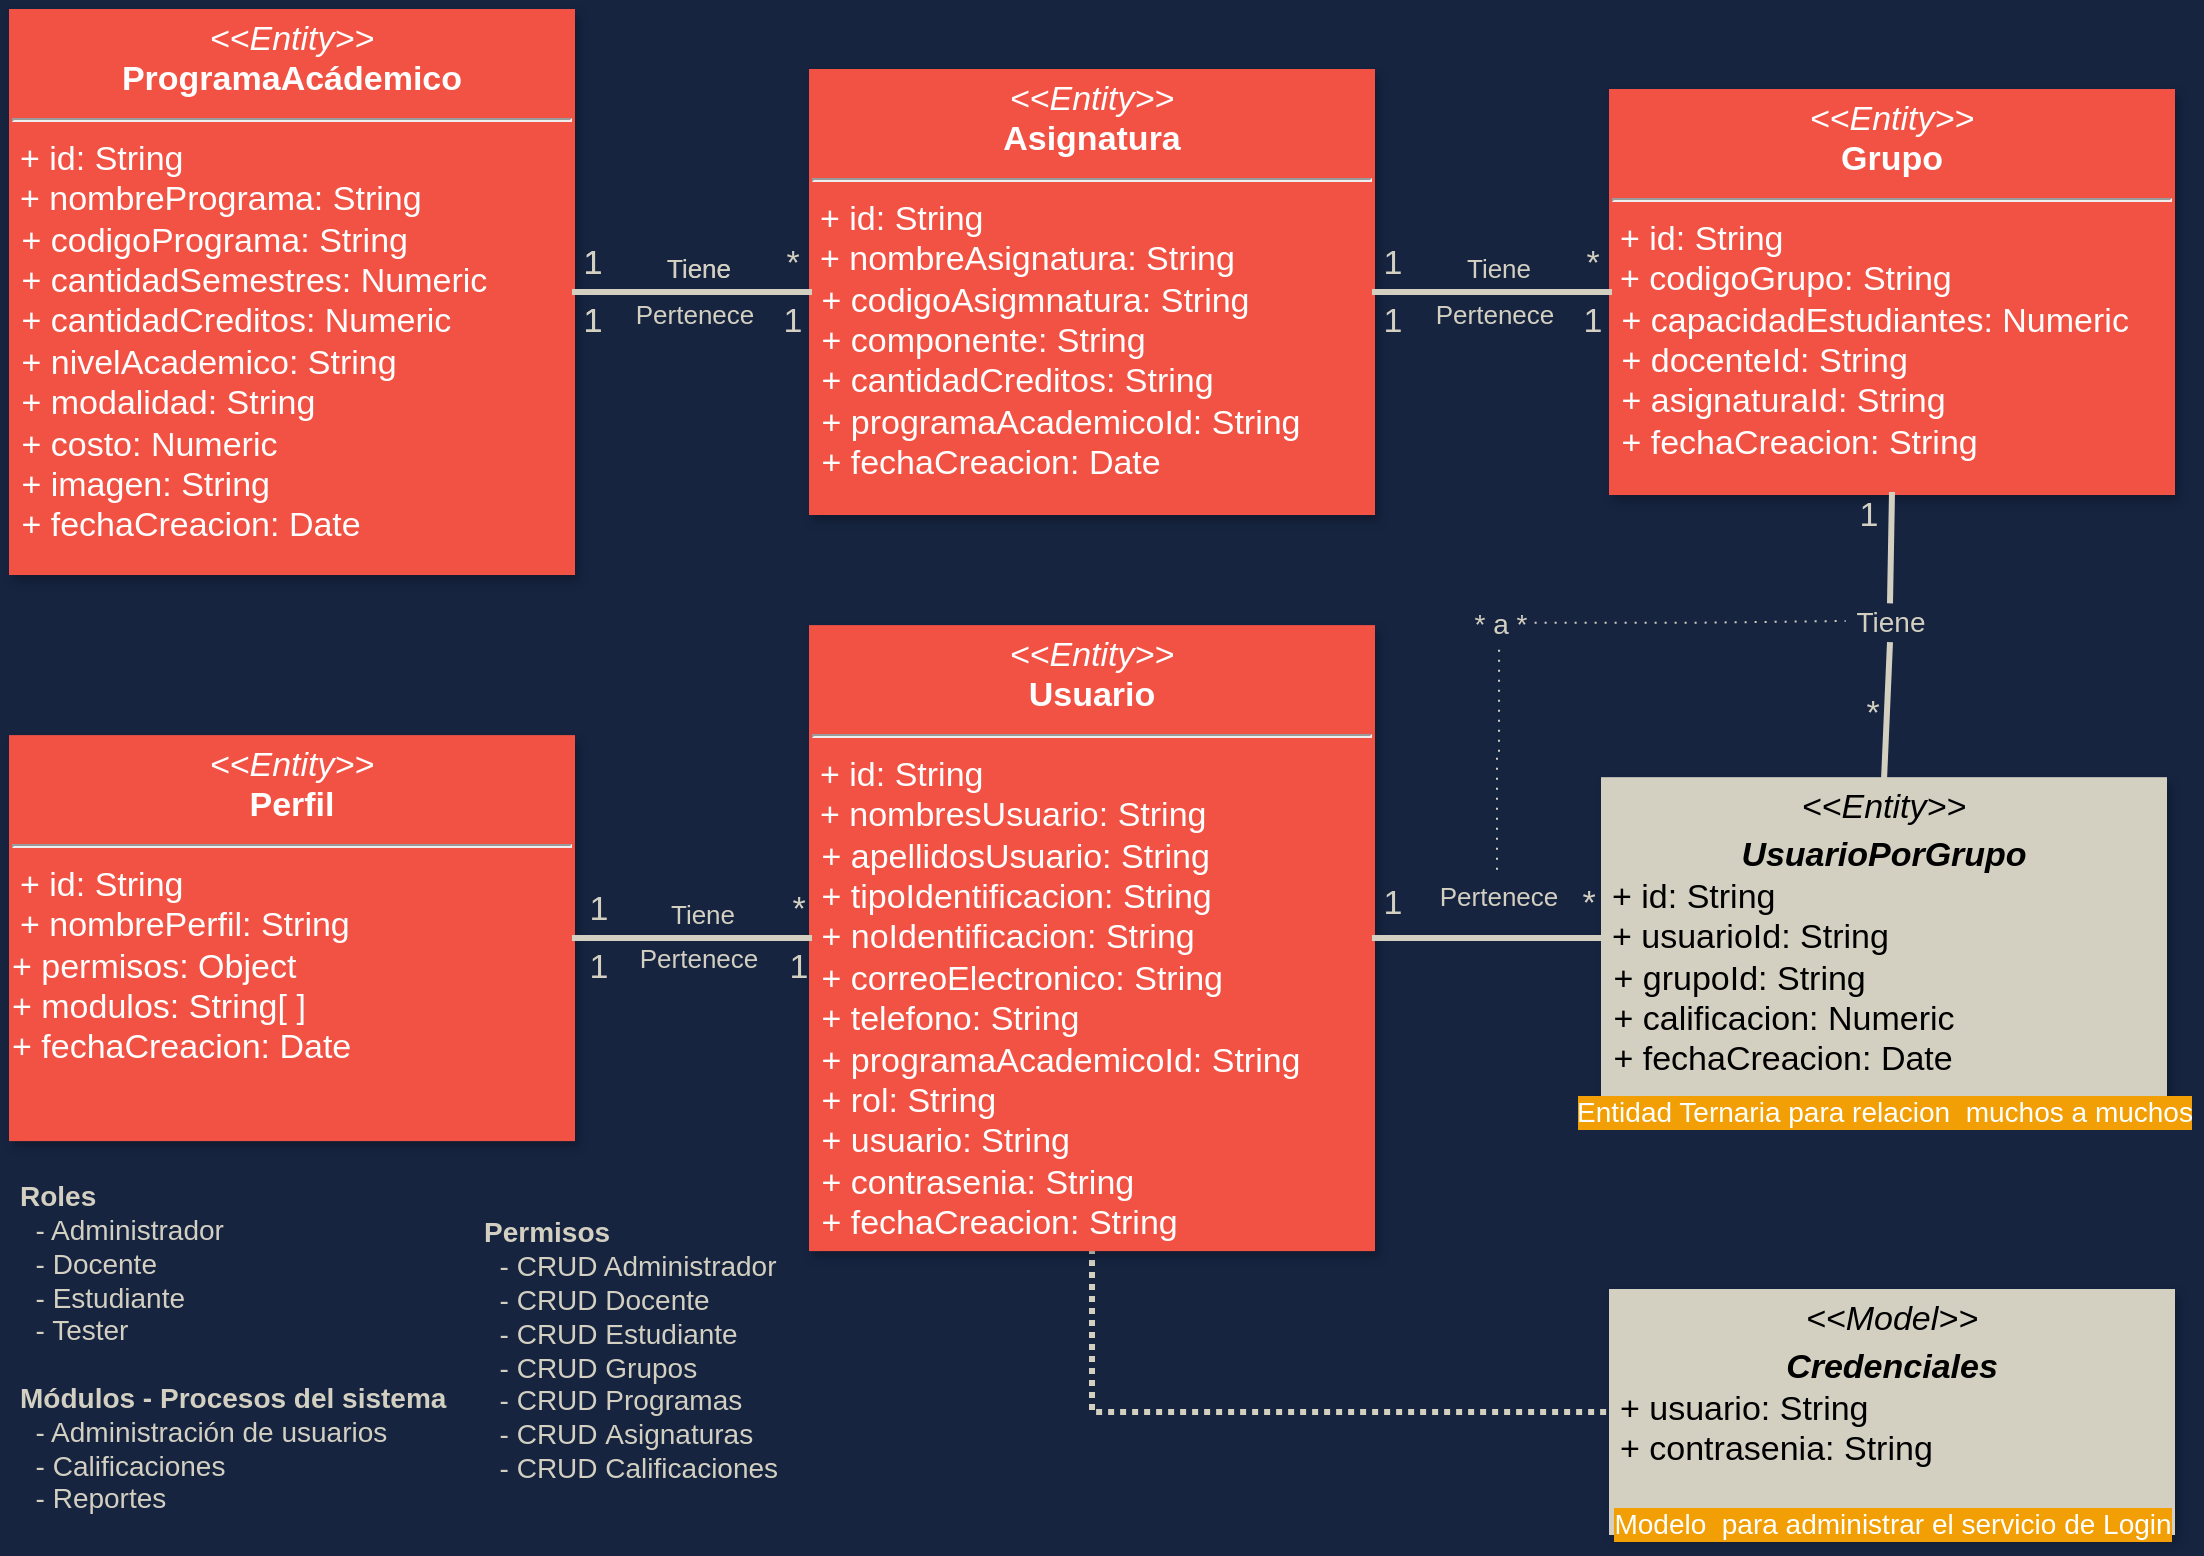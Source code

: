 <mxfile version="15.8.6" type="github">
  <diagram id="GOA32CpJG-VMEXDbsP_f" name="Entidades/Modelos">
    <mxGraphModel dx="1597" dy="894" grid="0" gridSize="10" guides="1" tooltips="1" connect="1" arrows="1" fold="1" page="1" pageScale="1" pageWidth="1169" pageHeight="827" background="#162440" math="0" shadow="0">
      <root>
        <mxCell id="0Efx1VS7O6IMrDYuMPd7-0" />
        <mxCell id="0Efx1VS7O6IMrDYuMPd7-1" parent="0Efx1VS7O6IMrDYuMPd7-0" />
        <mxCell id="lID_Iccxd9kgUI00nuMl-0" value="&lt;p style=&quot;margin: 4px 0px 0px; text-align: center; font-size: 17px;&quot;&gt;&lt;i style=&quot;font-size: 17px;&quot;&gt;&amp;lt;&amp;lt;Entity&amp;gt;&amp;gt;&lt;/i&gt;&lt;br style=&quot;font-size: 17px;&quot;&gt;&lt;b style=&quot;font-size: 17px;&quot;&gt;ProgramaAcádemico&lt;/b&gt;&lt;/p&gt;&lt;hr style=&quot;font-size: 17px;&quot;&gt;&lt;p style=&quot;margin: 0px 0px 0px 4px; font-size: 17px;&quot;&gt;&lt;span style=&quot;text-align: center; font-size: 17px;&quot;&gt;+ id: String&lt;/span&gt;&lt;/p&gt;&lt;p style=&quot;margin: 0px 0px 0px 4px; font-size: 17px;&quot;&gt;+ nombrePrograma: String&lt;/p&gt;&lt;p style=&quot;margin: 0px 0px 0px 4px; font-size: 17px;&quot;&gt;&lt;/p&gt;&lt;div style=&quot;text-align: left; font-size: 17px;&quot;&gt;&amp;nbsp;+ codigoPrograma&lt;span style=&quot;font-size: 17px;&quot;&gt;: String&lt;/span&gt;&lt;/div&gt;&lt;div style=&quot;text-align: left; font-size: 17px;&quot;&gt;&lt;span style=&quot;font-size: 17px;&quot;&gt;&amp;nbsp;+ cantidadSemestres: Numeric&lt;/span&gt;&lt;/div&gt;&lt;div style=&quot;text-align: left; font-size: 17px;&quot;&gt;&lt;span style=&quot;font-size: 17px;&quot;&gt;&amp;nbsp;+ cantidadCreditos: Numeric&lt;/span&gt;&lt;/div&gt;&lt;div style=&quot;text-align: left; font-size: 17px;&quot;&gt;&lt;span style=&quot;font-size: 17px;&quot;&gt;&amp;nbsp;+ nivelAcademico&lt;/span&gt;&lt;span style=&quot;font-size: 17px;&quot;&gt;: String&lt;/span&gt;&lt;/div&gt;&lt;div style=&quot;text-align: left; font-size: 17px;&quot;&gt;&lt;span style=&quot;font-size: 17px;&quot;&gt;&amp;nbsp;+ modalidad&lt;/span&gt;&lt;span style=&quot;font-size: 17px;&quot;&gt;: String&lt;/span&gt;&lt;/div&gt;&lt;div style=&quot;text-align: left; font-size: 17px;&quot;&gt;&lt;span style=&quot;font-size: 17px;&quot;&gt;&amp;nbsp;+ costo: Numeric&lt;/span&gt;&lt;/div&gt;&lt;div style=&quot;text-align: left; font-size: 17px;&quot;&gt;&lt;span style=&quot;font-size: 17px;&quot;&gt;&amp;nbsp;+ imagen&lt;/span&gt;&lt;span style=&quot;font-size: 17px;&quot;&gt;: String&lt;/span&gt;&lt;/div&gt;&lt;div style=&quot;text-align: left; font-size: 17px;&quot;&gt;&lt;span style=&quot;font-size: 17px;&quot;&gt;&amp;nbsp;+ fechaCreacion: Date&lt;/span&gt;&lt;/div&gt;&lt;span style=&quot;font-size: 17px; color: rgba(0, 0, 0, 0); font-family: monospace;&quot;&gt;%3CmxGraphModel%3E%3Croot%3E%3CmxCell%20id%3D%220%22%2F%3E%3CmxCell%20id%3D%221%22%20parent%3D%220%22%2F%3E%3CmxCell%20id%3D%222%22%20value%3D%22%26lt%3Bp%20style%3D%26quot%3Bmargin%3A%204px%200px%200px%20%3B%20text-align%3A%20center%20%3B%20font-size%3A%2017px%26quot%3B%26gt%3B%26lt%3Bi%20style%3D%26quot%3Bfont-size%3A%2017px%26quot%3B%26gt%3B%26amp%3Blt%3B%26amp%3Blt%3BEntity%26amp%3Bgt%3B%26amp%3Bgt%3B%26lt%3B%2Fi%26gt%3B%26lt%3Bbr%20style%3D%26quot%3Bfont-size%3A%2017px%26quot%3B%26gt%3B%26lt%3Bb%20style%3D%26quot%3Bfont-size%3A%2017px%26quot%3B%26gt%3BProgramaAc%C3%A1demico%26lt%3B%2Fb%26gt%3B%26lt%3B%2Fp%26gt%3B%26lt%3Bhr%20style%3D%26quot%3Bfont-size%3A%2017px%26quot%3B%26gt%3B%26lt%3Bp%20style%3D%26quot%3Bmargin%3A%200px%200px%200px%204px%20%3B%20font-size%3A%2017px%26quot%3B%26gt%3B%26lt%3Bspan%20style%3D%26quot%3Btext-align%3A%20center%20%3B%20font-size%3A%2017px%26quot%3B%26gt%3B%2B%20id%3A%20String%26lt%3B%2Fspan%26gt%3B%26lt%3Bbr%20style%3D%26quot%3Btext-align%3A%20center%20%3B%20font-size%3A%2017px%26quot%3B%26gt%3B%26lt%3Bspan%20style%3D%26quot%3Btext-align%3A%20center%20%3B%20font-size%3A%2017px%26quot%3B%26gt%3B%2B%20N%26lt%3B%2Fspan%26gt%3B%26lt%3Bspan%20style%3D%26quot%3Btext-align%3A%20center%20%3B%20font-size%3A%2017px%26quot%3B%26gt%3BombrePrograma%3A%20String%26lt%3B%2Fspan%26gt%3B%26lt%3Bbr%20style%3D%26quot%3Btext-align%3A%20center%20%3B%20font-size%3A%2017px%26quot%3B%26gt%3B%26lt%3Bspan%20style%3D%26quot%3Btext-align%3A%20center%20%3B%20font-size%3A%2017px%26quot%3B%26gt%3B%2B%20C%26lt%3B%2Fspan%26gt%3B%26lt%3Bspan%20style%3D%26quot%3Btext-align%3A%20center%20%3B%20font-size%3A%2017px%26quot%3B%26gt%3BodigoPrograma%3A%20String%26lt%3B%2Fspan%26gt%3B%26lt%3Bbr%20style%3D%26quot%3Bfont-size%3A%2017px%26quot%3B%26gt%3B%26lt%3B%2Fp%26gt%3B%26lt%3Bp%20style%3D%26quot%3Bmargin%3A%200px%200px%200px%204px%20%3B%20font-size%3A%2017px%26quot%3B%26gt%3B%26lt%3Bspan%20style%3D%26quot%3Btext-align%3A%20center%20%3B%20font-size%3A%2017px%26quot%3B%26gt%3B%2B%20Duracion%3A%20Numeric%26lt%3B%2Fspan%26gt%3B%26lt%3B%2Fp%26gt%3B%26lt%3Bp%20style%3D%26quot%3Bmargin%3A%200px%200px%200px%204px%20%3B%20font-size%3A%2017px%26quot%3B%26gt%3B%26lt%3Bspan%20style%3D%26quot%3Btext-align%3A%20center%20%3B%20font-size%3A%2017px%26quot%3B%26gt%3B%2B%20TotalCreditos%3A%20Numeric%26lt%3B%2Fspan%26gt%3B%26lt%3B%2Fp%26gt%3B%26lt%3Bp%20style%3D%26quot%3Bmargin%3A%200px%200px%200px%204px%20%3B%20font-size%3A%2017px%26quot%3B%26gt%3B%26lt%3Bspan%20style%3D%26quot%3Btext-align%3A%20center%20%3B%20font-size%3A%2017px%26quot%3B%26gt%3B%2B%20Nivel%3AString%26lt%3B%2Fspan%26gt%3B%26lt%3B%2Fp%26gt%3B%26lt%3Bp%20style%3D%26quot%3Bmargin%3A%200px%200px%200px%204px%20%3B%20font-size%3A%2017px%26quot%3B%26gt%3B%26lt%3Bspan%20style%3D%26quot%3Btext-align%3A%20center%20%3B%20font-size%3A%2017px%26quot%3B%26gt%3B%2B%20Modalidad%3A%20Strng%26lt%3B%2Fspan%26gt%3B%26lt%3B%2Fp%26gt%3B%26lt%3Bp%20style%3D%26quot%3Bmargin%3A%200px%200px%200px%204px%20%3B%20font-size%3A%2017px%26quot%3B%26gt%3B%26lt%3Bspan%20style%3D%26quot%3Btext-align%3A%20center%20%3B%20font-size%3A%2017px%26quot%3B%26gt%3B%2B%20FechaCreacion%3A%20Date%26lt%3B%2Fspan%26gt%3B%26lt%3B%2Fp%26gt%3B%22%20style%3D%22verticalAlign%3Dtop%3Balign%3Dleft%3Boverflow%3Dfill%3BfontSize%3D17%3BfontFamily%3DHelvetica%3Bhtml%3D1%3BfillColor%3D%23F2CC8F%3BstrokeColor%3D%23E07A5F%3BfontColor%3D%23393C56%3B%22%20vertex%3D%221%22%20parent%3D%221%22%3E%3CmxGeometry%20x%3D%22170%22%20y%3D%22106.94%22%20width%3D%22304.91%22%20height%3D%22253.06%22%20as%3D%22geometry%22%2F%3E%3C%2FmxCell%3E%3C%2Froot%3E%3C%2FmxGraphModel%3E&lt;/span&gt;&lt;br style=&quot;font-size: 17px;&quot;&gt;&lt;p style=&quot;font-size: 17px;&quot;&gt;&lt;/p&gt;" style="verticalAlign=top;align=left;overflow=fill;fontSize=17;fontFamily=Helvetica;html=1;fillColor=#F25244;strokeColor=#F25244;fontColor=#ffffff;strokeWidth=3;perimeterSpacing=0;rounded=0;glass=0;shadow=1;sketch=0;" vertex="1" parent="0Efx1VS7O6IMrDYuMPd7-1">
          <mxGeometry x="40" y="40" width="280" height="280" as="geometry" />
        </mxCell>
        <mxCell id="lID_Iccxd9kgUI00nuMl-1" value="&lt;p style=&quot;margin: 4px 0px 0px; text-align: center; font-size: 17px;&quot;&gt;&lt;i style=&quot;font-size: 17px;&quot;&gt;&amp;lt;&amp;lt;Entity&amp;gt;&amp;gt;&lt;/i&gt;&lt;br style=&quot;font-size: 17px;&quot;&gt;&lt;b style=&quot;font-size: 17px;&quot;&gt;Asignatura&lt;/b&gt;&lt;/p&gt;&lt;hr style=&quot;font-size: 17px;&quot;&gt;&lt;p style=&quot;margin: 0px 0px 0px 4px; font-size: 17px;&quot;&gt;&lt;span style=&quot;text-align: center; font-size: 17px;&quot;&gt;+ id: String&lt;/span&gt;&lt;/p&gt;&lt;p style=&quot;margin: 0px 0px 0px 4px; font-size: 17px;&quot;&gt;+ nombreAsignatura: String&lt;/p&gt;&lt;p style=&quot;margin: 0px 0px 0px 4px; font-size: 17px;&quot;&gt;&lt;/p&gt;&lt;div style=&quot;text-align: left; font-size: 17px;&quot;&gt;&amp;nbsp;+ codigoAsigmnatura&lt;span style=&quot;font-size: 17px;&quot;&gt;: String&lt;/span&gt;&lt;/div&gt;&lt;div style=&quot;text-align: left; font-size: 17px;&quot;&gt;&amp;nbsp;+ componente&lt;span style=&quot;font-size: 17px;&quot;&gt;: String&lt;/span&gt;&lt;/div&gt;&lt;div style=&quot;text-align: left; font-size: 17px;&quot;&gt;&amp;nbsp;+ cantidadCreditos&lt;span style=&quot;font-size: 17px;&quot;&gt;: String&lt;/span&gt;&lt;/div&gt;&lt;div style=&quot;text-align: left; font-size: 17px;&quot;&gt;&lt;span style=&quot;font-size: 17px;&quot;&gt;&amp;nbsp;+ programaAcademicoId&lt;/span&gt;&lt;span style=&quot;font-size: 17px;&quot;&gt;: String&lt;/span&gt;&lt;/div&gt;&lt;div style=&quot;text-align: left; font-size: 17px;&quot;&gt;&lt;span style=&quot;font-size: 17px;&quot;&gt;&amp;nbsp;+ fechaCreacion: Date&lt;/span&gt;&lt;/div&gt;&lt;span style=&quot;font-size: 17px; color: rgba(0, 0, 0, 0); font-family: monospace;&quot;&gt;%3CmxGraphModel%3E%3Croot%3E%3CmxCell%20id%3D%220%22%2F%3E%3CmxCell%20id%3D%221%22%20parent%3D%220%22%2F%3E%3CmxCell%20id%3D%222%22%20value%3D%22%26lt%3Bp%20style%3D%26quot%3Bmargin%3A%204px%200px%200px%20%3B%20text-align%3A%20center%20%3B%20font-size%3A%2017px%26quot%3B%26gt%3B%26lt%3Bi%20style%3D%26quot%3Bfont-size%3A%2017px%26quot%3B%26gt%3B%26amp%3Blt%3B%26amp%3Blt%3BEntity%26amp%3Bgt%3B%26amp%3Bgt%3B%26lt%3B%2Fi%26gt%3B%26lt%3Bbr%20style%3D%26quot%3Bfont-size%3A%2017px%26quot%3B%26gt%3B%26lt%3Bb%20style%3D%26quot%3Bfont-size%3A%2017px%26quot%3B%26gt%3BProgramaAc%C3%A1demico%26lt%3B%2Fb%26gt%3B%26lt%3B%2Fp%26gt%3B%26lt%3Bhr%20style%3D%26quot%3Bfont-size%3A%2017px%26quot%3B%26gt%3B%26lt%3Bp%20style%3D%26quot%3Bmargin%3A%200px%200px%200px%204px%20%3B%20font-size%3A%2017px%26quot%3B%26gt%3B%26lt%3Bspan%20style%3D%26quot%3Btext-align%3A%20center%20%3B%20font-size%3A%2017px%26quot%3B%26gt%3B%2B%20id%3A%20String%26lt%3B%2Fspan%26gt%3B%26lt%3Bbr%20style%3D%26quot%3Btext-align%3A%20center%20%3B%20font-size%3A%2017px%26quot%3B%26gt%3B%26lt%3Bspan%20style%3D%26quot%3Btext-align%3A%20center%20%3B%20font-size%3A%2017px%26quot%3B%26gt%3B%2B%20N%26lt%3B%2Fspan%26gt%3B%26lt%3Bspan%20style%3D%26quot%3Btext-align%3A%20center%20%3B%20font-size%3A%2017px%26quot%3B%26gt%3BombrePrograma%3A%20String%26lt%3B%2Fspan%26gt%3B%26lt%3Bbr%20style%3D%26quot%3Btext-align%3A%20center%20%3B%20font-size%3A%2017px%26quot%3B%26gt%3B%26lt%3Bspan%20style%3D%26quot%3Btext-align%3A%20center%20%3B%20font-size%3A%2017px%26quot%3B%26gt%3B%2B%20C%26lt%3B%2Fspan%26gt%3B%26lt%3Bspan%20style%3D%26quot%3Btext-align%3A%20center%20%3B%20font-size%3A%2017px%26quot%3B%26gt%3BodigoPrograma%3A%20String%26lt%3B%2Fspan%26gt%3B%26lt%3Bbr%20style%3D%26quot%3Bfont-size%3A%2017px%26quot%3B%26gt%3B%26lt%3B%2Fp%26gt%3B%26lt%3Bp%20style%3D%26quot%3Bmargin%3A%200px%200px%200px%204px%20%3B%20font-size%3A%2017px%26quot%3B%26gt%3B%26lt%3Bspan%20style%3D%26quot%3Btext-align%3A%20center%20%3B%20font-size%3A%2017px%26quot%3B%26gt%3B%2B%20Duracion%3A%20Numeric%26lt%3B%2Fspan%26gt%3B%26lt%3B%2Fp%26gt%3B%26lt%3Bp%20style%3D%26quot%3Bmargin%3A%200px%200px%200px%204px%20%3B%20font-size%3A%2017px%26quot%3B%26gt%3B%26lt%3Bspan%20style%3D%26quot%3Btext-align%3A%20center%20%3B%20font-size%3A%2017px%26quot%3B%26gt%3B%2B%20TotalCreditos%3A%20Numeric%26lt%3B%2Fspan%26gt%3B%26lt%3B%2Fp%26gt%3B%26lt%3Bp%20style%3D%26quot%3Bmargin%3A%200px%200px%200px%204px%20%3B%20font-size%3A%2017px%26quot%3B%26gt%3B%26lt%3Bspan%20style%3D%26quot%3Btext-align%3A%20center%20%3B%20font-size%3A%2017px%26quot%3B%26gt%3B%2B%20Nivel%3AString%26lt%3B%2Fspan%26gt%3B%26lt%3B%2Fp%26gt%3B%26lt%3Bp%20style%3D%26quot%3Bmargin%3A%200px%200px%200px%204px%20%3B%20font-size%3A%2017px%26quot%3B%26gt%3B%26lt%3Bspan%20style%3D%26quot%3Btext-align%3A%20center%20%3B%20font-size%3A%2017px%26quot%3B%26gt%3B%2B%20Modalidad%3A%20Strng%26lt%3B%2Fspan%26gt%3B%26lt%3B%2Fp%26gt%3B%26lt%3Bp%20style%3D%26quot%3Bmargin%3A%200px%200px%200px%204px%20%3B%20font-size%3A%2017px%26quot%3B%26gt%3B%26lt%3Bspan%20style%3D%26quot%3Btext-align%3A%20center%20%3B%20font-size%3A%2017px%26quot%3B%26gt%3B%2B%20FechaCreacion%3A%20Date%26lt%3B%2Fspan%26gt%3B%26lt%3B%2Fp%26gt%3B%22%20style%3D%22verticalAlign%3Dtop%3Balign%3Dleft%3Boverflow%3Dfill%3BfontSize%3D17%3BfontFamily%3DHelvetica%3Bhtml%3D1%3BfillColor%3D%23F2CC8F%3BstrokeColor%3D%23E07A5F%3BfontColor%3D%23393C56%3B%22%20vertex%3D%221%22%20parent%3D%221%22%3E%3CmxGeometry%20x%3D%22170%22%20y%3D%22106.94%22%20width%3D%22304.91%22%20height%3D%22253.06%22%20as%3D%22geometry%22%2F%3E%3C%2FmxCell%3E%3C%2Froot%3E%3C%2FmxGraphModel%3E&lt;/span&gt;&lt;br style=&quot;font-size: 17px;&quot;&gt;&lt;p style=&quot;font-size: 17px;&quot;&gt;&lt;/p&gt;" style="verticalAlign=top;align=left;overflow=fill;fontSize=17;fontFamily=Helvetica;html=1;fillColor=#F25244;strokeColor=#F25244;fontColor=#ffffff;strokeWidth=3;perimeterSpacing=0;rounded=0;glass=0;shadow=1;sketch=0;" vertex="1" parent="0Efx1VS7O6IMrDYuMPd7-1">
          <mxGeometry x="440" y="70" width="280" height="220" as="geometry" />
        </mxCell>
        <mxCell id="lID_Iccxd9kgUI00nuMl-2" value="&lt;p style=&quot;margin: 4px 0px 0px; text-align: center; font-size: 17px;&quot;&gt;&lt;i style=&quot;font-size: 17px;&quot;&gt;&amp;lt;&amp;lt;Entity&amp;gt;&amp;gt;&lt;/i&gt;&lt;br style=&quot;font-size: 17px;&quot;&gt;&lt;b style=&quot;font-size: 17px;&quot;&gt;Grupo&lt;/b&gt;&lt;/p&gt;&lt;hr style=&quot;font-size: 17px;&quot;&gt;&lt;p style=&quot;margin: 0px 0px 0px 4px; font-size: 17px;&quot;&gt;&lt;span style=&quot;text-align: center; font-size: 17px;&quot;&gt;+ id: String&lt;/span&gt;&lt;/p&gt;&lt;p style=&quot;margin: 0px 0px 0px 4px; font-size: 17px;&quot;&gt;+ codigoGrupo: String&lt;/p&gt;&lt;p style=&quot;margin: 0px 0px 0px 4px; font-size: 17px;&quot;&gt;&lt;/p&gt;&lt;div style=&quot;text-align: left; font-size: 17px;&quot;&gt;&amp;nbsp;+ capacidadEstudiantes: Numeric&lt;/div&gt;&lt;div style=&quot;text-align: left; font-size: 17px;&quot;&gt;&amp;nbsp;+ docenteId: String&lt;/div&gt;&lt;div style=&quot;text-align: left; font-size: 17px;&quot;&gt;&amp;nbsp;+ asignaturaId: String&lt;/div&gt;&lt;div style=&quot;text-align: left; font-size: 17px;&quot;&gt;&amp;nbsp;+ fechaCreacion: String&lt;/div&gt;&lt;span style=&quot;font-size: 17px; color: rgba(0, 0, 0, 0); font-family: monospace;&quot;&gt;&lt;br style=&quot;font-size: 17px;&quot;&gt;++hModel%3E%3Croot%3E%3CmxCell%20id%3D%220%22%2F%3E%3CmxCell%20id%3D%221%22%20parent%3D%220%22%2F%3E%3CmxCell%20id%3D%222%22%20value%3D%22%26lt%3Bp%20style%3D%26quot%3Bmargin%3A%204px%200px%200px%20%3B%20text-align%3A%20center%20%3B%20font-size%3A%2017px%26quot%3B%26gt%3B%26lt%3Bi%20style%3D%26quot%3Bfont-size%3A%2017px%26quot%3B%26gt%3B%26amp%3Blt%3B%26amp%3Blt%3BEntity%26amp%3Bgt%3B%26amp%3Bgt%3B%26lt%3B%2Fi%26gt%3B%26lt%3Bbr%20style%3D%26quot%3Bfont-size%3A%2017px%26quot%3B%26gt%3B%26lt%3Bb%20style%3D%26quot%3Bfont-size%3A%2017px%26quot%3B%26gt%3BProgramaAc%C3%A1demico%26lt%3B%2Fb%26gt%3B%26lt%3B%2Fp%26gt%3B%26lt%3Bhr%20style%3D%26quot%3Bfont-size%3A%2017px%26quot%3B%26gt%3B%26lt%3Bp%20style%3D%26quot%3Bmargin%3A%200px%200px%200px%204px%20%3B%20font-size%3A%2017px%26quot%3B%26gt%3B%26lt%3Bspan%20style%3D%26quot%3Btext-align%3A%20center%20%3B%20font-size%3A%2017px%26quot%3B%26gt%3B%2B%20id%3A%20String%26lt%3B%2Fspan%26gt%3B%26lt%3Bbr%20style%3D%26quot%3Btext-align%3A%20center%20%3B%20font-size%3A%2017px%26quot%3B%26gt%3B%26lt%3Bspan%20style%3D%26quot%3Btext-align%3A%20center%20%3B%20font-size%3A%2017px%26quot%3B%26gt%3B%2B%20N%26lt%3B%2Fspan%26gt%3B%26lt%3Bspan%20style%3D%26quot%3Btext-align%3A%20center%20%3B%20font-size%3A%2017px%26quot%3B%26gt%3BombrePrograma%3A%20String%26lt%3B%2Fspan%26gt%3B%26lt%3Bbr%20style%3D%26quot%3Btext-align%3A%20center%20%3B%20font-size%3A%2017px%26quot%3B%26gt%3B%26lt%3Bspan%20style%3D%26quot%3Btext-align%3A%20center%20%3B%20font-size%3A%2017px%26quot%3B%26gt%3B%2B%20C%26lt%3B%2Fspan%26gt%3B%26lt%3Bspan%20style%3D%26quot%3Btext-align%3A%20center%20%3B%20font-size%3A%2017px%26quot%3B%26gt%3BodigoPrograma%3A%20String%26lt%3B%2Fspan%26gt%3B%26lt%3Bbr%20style%3D%26quot%3Bfont-size%3A%2017px%26quot%3B%26gt%3B%26lt%3B%2Fp%26gt%3B%26lt%3Bp%20style%3D%26quot%3Bmargin%3A%200px%200px%200px%204px%20%3B%20font-size%3A%2017px%26quot%3B%26gt%3B%26lt%3Bspan%20style%3D%26quot%3Btext-align%3A%20center%20%3B%20font-size%3A%2017px%26quot%3B%26gt%3B%2B%20Duracion%3A%20Numeric%26lt%3B%2Fspan%26gt%3B%26lt%3B%2Fp%26gt%3B%26lt%3Bp%20style%3D%26quot%3Bmargin%3A%200px%200px%200px%204px%20%3B%20font-size%3A%2017px%26quot%3B%26gt%3B%26lt%3Bspan%20style%3D%26quot%3Btext-align%3A%20center%20%3B%20font-size%3A%2017px%26quot%3B%26gt%3B%2B%20TotalCreditos%3A%20Numeric%26lt%3B%2Fspan%26gt%3B%26lt%3B%2Fp%26gt%3B%26lt%3Bp%20style%3D%26quot%3Bmargin%3A%200px%200px%200px%204px%20%3B%20font-size%3A%2017px%26quot%3B%26gt%3B%26lt%3Bspan%20style%3D%26quot%3Btext-align%3A%20center%20%3B%20font-size%3A%2017px%26quot%3B%26gt%3B%2B%20Nivel%3AString%26lt%3B%2Fspan%26gt%3B%26lt%3B%2Fp%26gt%3B%26lt%3Bp%20style%3D%26quot%3Bmargin%3A%200px%200px%200px%204px%20%3B%20font-size%3A%2017px%26quot%3B%26gt%3B%26lt%3Bspan%20style%3D%26quot%3Btext-align%3A%20center%20%3B%20font-size%3A%2017px%26quot%3B%26gt%3B%2B%20Modalidad%3A%20Strng%26lt%3B%2Fspan%26gt%3B%26lt%3B%2Fp%26gt%3B%26lt%3Bp%20style%3D%26quot%3Bmargin%3A%200px%200px%200px%204px%20%3B%20font-size%3A%2017px%26quot%3B%26gt%3B%26lt%3Bspan%20style%3D%26quot%3Btext-align%3A%20center%20%3B%20font-size%3A%2017px%26quot%3B%26gt%3B%2B%20FechaCreacion%3A%20Date%26lt%3B%2Fspan%26gt%3B%26lt%3B%2Fp%26gt%3B%22%20style%3D%22verticalAlign%3Dtop%3Balign%3Dleft%3Boverflow%3Dfill%3BfontSize%3D17%3BfontFamily%3DHelvetica%3Bhtml%3D1%3BfillColor%3D%23F2CC8F%3BstrokeColor%3D%23E07A5F%3BfontColor%3D%23393C56%3B%22%20vertex%3D%221%22%20parent%3D%221%22%3E%3CmxGeometry%20x%3D%22170%22%20y%3D%22106.94%22%20width%3D%22304.91%22%20height%3D%22253.06%22%20as%3D%22geometry%22%2F%3E%3C%2FmxCell%3E%3C%2Froot%3E%3C%2FmxGraphModel%3E&lt;/span&gt;&lt;br style=&quot;font-size: 17px;&quot;&gt;&lt;p style=&quot;font-size: 17px;&quot;&gt;&lt;/p&gt;" style="verticalAlign=top;align=left;overflow=fill;fontSize=17;fontFamily=Helvetica;html=1;fillColor=#F25244;strokeColor=#F25244;fontColor=#ffffff;strokeWidth=3;perimeterSpacing=0;rounded=0;glass=0;shadow=1;sketch=0;" vertex="1" parent="0Efx1VS7O6IMrDYuMPd7-1">
          <mxGeometry x="840" y="80" width="280" height="200" as="geometry" />
        </mxCell>
        <mxCell id="Z8Mcpoi2ezNKovxTk_qm-11" style="edgeStyle=orthogonalEdgeStyle;rounded=0;orthogonalLoop=1;jettySize=auto;html=1;exitX=0.5;exitY=1;exitDx=0;exitDy=0;entryX=0;entryY=0.5;entryDx=0;entryDy=0;fontSize=17;dashed=1;endArrow=none;endFill=0;strokeColor=#D3D0C2;strokeWidth=3;dashPattern=1 1;" edge="1" parent="0Efx1VS7O6IMrDYuMPd7-1" source="lID_Iccxd9kgUI00nuMl-3" target="Z8Mcpoi2ezNKovxTk_qm-4">
          <mxGeometry relative="1" as="geometry" />
        </mxCell>
        <mxCell id="lID_Iccxd9kgUI00nuMl-3" value="&lt;p style=&quot;margin: 4px 0px 0px; text-align: center; font-size: 17px;&quot;&gt;&lt;i style=&quot;font-size: 17px;&quot;&gt;&amp;lt;&amp;lt;Entity&amp;gt;&amp;gt;&lt;/i&gt;&lt;br style=&quot;font-size: 17px;&quot;&gt;&lt;b style=&quot;font-size: 17px;&quot;&gt;Usuario&lt;/b&gt;&lt;/p&gt;&lt;hr style=&quot;font-size: 17px;&quot;&gt;&lt;p style=&quot;margin: 0px 0px 0px 4px; font-size: 17px;&quot;&gt;&lt;span style=&quot;text-align: center; font-size: 17px;&quot;&gt;+ id: String&lt;/span&gt;&lt;/p&gt;&lt;p style=&quot;margin: 0px 0px 0px 4px; font-size: 17px;&quot;&gt;+ nombresUsuario: String&lt;/p&gt;&lt;p style=&quot;margin: 0px 0px 0px 4px; font-size: 17px;&quot;&gt;&lt;/p&gt;&lt;div style=&quot;text-align: left; font-size: 17px;&quot;&gt;&amp;nbsp;+ apellidosUsuario: String&lt;/div&gt;&lt;div style=&quot;text-align: left; font-size: 17px;&quot;&gt;&amp;nbsp;+ tipoIdentificacion: String&lt;/div&gt;&lt;div style=&quot;text-align: left; font-size: 17px;&quot;&gt;&amp;nbsp;+ noIdentificacion: String&lt;/div&gt;&lt;div style=&quot;text-align: left; font-size: 17px;&quot;&gt;&amp;nbsp;+ correoElectronico: String&lt;/div&gt;&lt;div style=&quot;text-align: left; font-size: 17px;&quot;&gt;&amp;nbsp;+ telefono: String&lt;/div&gt;&lt;div style=&quot;text-align: left; font-size: 17px;&quot;&gt;&amp;nbsp;+ programaAcademicoId: String&lt;/div&gt;&lt;div style=&quot;text-align: left; font-size: 17px;&quot;&gt;&amp;nbsp;+ rol: String&lt;/div&gt;&lt;div style=&quot;text-align: left; font-size: 17px;&quot;&gt;&amp;nbsp;+ usuario: String&lt;/div&gt;&lt;div style=&quot;text-align: left; font-size: 17px;&quot;&gt;&amp;nbsp;+ contrasenia: String&lt;/div&gt;&lt;div style=&quot;text-align: left; font-size: 17px;&quot;&gt;&amp;nbsp;+ fechaCreacion: String&lt;/div&gt;&lt;span style=&quot;font-size: 17px; color: rgba(0, 0, 0, 0); font-family: monospace;&quot;&gt;%3CmxGraphModel%3E%3Croot%3E%3CmxCell%20id%3D%220%22%2F%3E%3CmxCell%20id%3D%221%22%20parent%3D%220%22%2F%3E%3CmxCell%20id%3D%222%22%20value%3D%22%26lt%3Bp%20style%3D%26quot%3Bmargin%3A%204px%200px%200px%20%3B%20text-align%3A%20center%20%3B%20font-size%3A%2017px%26quot%3B%26gt%3B%26lt%3Bi%20style%3D%26quot%3Bfont-size%3A%2017px%26quot%3B%26gt%3B%26amp%3Blt%3B%26amp%3Blt%3BEntity%26amp%3Bgt%3B%26amp%3Bgt%3B%26lt%3B%2Fi%26gt%3B%26lt%3Bbr%20style%3D%26quot%3Bfont-size%3A%2017px%26quot%3B%26gt%3B%26lt%3Bb%20style%3D%26quot%3Bfont-size%3A%2017px%26quot%3B%26gt%3BProgramaAc%C3%A1demico%26lt%3B%2Fb%26gt%3B%26lt%3B%2Fp%26gt%3B%26lt%3Bhr%20style%3D%26quot%3Bfont-size%3A%2017px%26quot%3B%26gt%3B%26lt%3Bp%20style%3D%26quot%3Bmargin%3A%200px%200px%200px%204px%20%3B%20font-size%3A%2017px%26quot%3B%26gt%3B%26lt%3Bspan%20style%3D%26quot%3Btext-align%3A%20center%20%3B%20font-size%3A%2017px%26quot%3B%26gt%3B%2B%20id%3A%20String%26lt%3B%2Fspan%26gt%3B%26lt%3Bbr%20style%3D%26quot%3Btext-align%3A%20center%20%3B%20font-size%3A%2017px%26quot%3B%26gt%3B%26lt%3Bspan%20style%3D%26quot%3Btext-align%3A%20center%20%3B%20font-size%3A%2017px%26quot%3B%26gt%3B%2B%20N%26lt%3B%2Fspan%26gt%3B%26lt%3Bspan%20style%3D%26quot%3Btext-align%3A%20center%20%3B%20font-size%3A%2017px%26quot%3B%26gt%3BombrePrograma%3A%20String%26lt%3B%2Fspan%26gt%3B%26lt%3Bbr%20style%3D%26quot%3Btext-align%3A%20center%20%3B%20font-size%3A%2017px%26quot%3B%26gt%3B%26lt%3Bspan%20style%3D%26quot%3Btext-align%3A%20center%20%3B%20font-size%3A%2017px%26quot%3B%26gt%3B%2B%20C%26lt%3B%2Fspan%26gt%3B%26lt%3Bspan%20style%3D%26quot%3Btext-align%3A%20center%20%3B%20font-size%3A%2017px%26quot%3B%26gt%3BodigoPrograma%3A%20String%26lt%3B%2Fspan%26gt%3B%26lt%3Bbr%20style%3D%26quot%3Bfont-size%3A%2017px%26quot%3B%26gt%3B%26lt%3B%2Fp%26gt%3B%26lt%3Bp%20style%3D%26quot%3Bmargin%3A%200px%200px%200px%204px%20%3B%20font-size%3A%2017px%26quot%3B%26gt%3B%26lt%3Bspan%20style%3D%26quot%3Btext-align%3A%20center%20%3B%20font-size%3A%2017px%26quot%3B%26gt%3B%2B%20Duracion%3A%20Numeric%26lt%3B%2Fspan%26gt%3B%26lt%3B%2Fp%26gt%3B%26lt%3Bp%20style%3D%26quot%3Bmargin%3A%200px%200px%200px%204px%20%3B%20font-size%3A%2017px%26quot%3B%26gt%3B%26lt%3Bspan%20style%3D%26quot%3Btext-align%3A%20center%20%3B%20font-size%3A%2017px%26quot%3B%26gt%3B%2B%20TotalCreditos%3A%20Numeric%26lt%3B%2Fspan%26gt%3B%26lt%3B%2Fp%26gt%3B%26lt%3Bp%20style%3D%26quot%3Bmargin%3A%200px%200px%200px%204px%20%3B%20font-size%3A%2017px%26quot%3B%26gt%3B%26lt%3Bspan%20style%3D%26quot%3Btext-align%3A%20center%20%3B%20font-size%3A%2017px%26quot%3B%26gt%3B%2B%20Nivel%3AString%26lt%3B%2Fspan%26gt%3B%26lt%3B%2Fp%26gt%3B%26lt%3Bp%20style%3D%26quot%3Bmargin%3A%200px%200px%200px%204px%20%3B%20font-size%3A%2017px%26quot%3B%26gt%3B%26lt%3Bspan%20style%3D%26quot%3Btext-align%3A%20center%20%3B%20font-size%3A%2017px%26quot%3B%26gt%3B%2B%20Modalidad%3A%20Strng%26lt%3B%2Fspan%26gt%3B%26lt%3B%2Fp%26gt%3B%26lt%3Bp%20style%3D%26quot%3Bmargin%3A%200px%200px%200px%204px%20%3B%20font-size%3A%2017px%26quot%3B%26gt%3B%26lt%3Bspan%20style%3D%26quot%3Btext-align%3A%20center%20%3B%20font-size%3A%2017px%26quot%3B%26gt%3B%2B%20FechaCreacion%3A%20Date%26lt%3B%2Fspan%26gt%3B%26lt%3B%2Fp%26gt%3B%22%20style%3D%22verticalAlign%3Dtop%3Balign%3Dleft%3Boverflow%3Dfill%3BfontSize%3D17%3BfontFamily%3DHelvetica%3Bhtml%3D1%3BfillColor%3D%23F2CC8F%3BstrokeColor%3D%23E07A5F%3BfontColor%3D%23393C56%3B%22%20vertex%3D%221%22%20parent%3D%221%22%3E%3CmxGeometry%20x%3D%22170%22%20y%3D%22106.94%22%20width%3D%22304.91%22%20height%3D%22253.06%22%20as%3D%22geometry%22%2F%3E%3C%2FmxCell%3E%3C%2Froot%3E%3C%2FmxGraphModel%3E&lt;/span&gt;&lt;br style=&quot;font-size: 17px;&quot;&gt;&lt;p style=&quot;font-size: 17px;&quot;&gt;&lt;/p&gt;" style="verticalAlign=top;align=left;overflow=fill;fontSize=17;fontFamily=Helvetica;html=1;fillColor=#F25244;strokeColor=#F25244;fontColor=#ffffff;strokeWidth=3;perimeterSpacing=0;rounded=0;glass=0;shadow=1;sketch=0;" vertex="1" parent="0Efx1VS7O6IMrDYuMPd7-1">
          <mxGeometry x="440" y="348.06" width="280" height="310" as="geometry" />
        </mxCell>
        <mxCell id="Z8Mcpoi2ezNKovxTk_qm-0" value="&lt;p style=&quot;margin: 4px 0px 0px; text-align: center; font-size: 17px;&quot;&gt;&lt;i style=&quot;font-size: 17px;&quot;&gt;&amp;lt;&amp;lt;Entity&amp;gt;&amp;gt;&lt;/i&gt;&lt;br style=&quot;font-size: 17px;&quot;&gt;&lt;b style=&quot;font-size: 17px;&quot;&gt;Perfil&lt;/b&gt;&lt;/p&gt;&lt;hr style=&quot;font-size: 17px;&quot;&gt;&lt;p style=&quot;margin: 0px 0px 0px 4px; font-size: 17px;&quot;&gt;&lt;span style=&quot;text-align: center; font-size: 17px;&quot;&gt;+ id: String&lt;/span&gt;&lt;/p&gt;&lt;p style=&quot;margin: 0px 0px 0px 4px; font-size: 17px;&quot;&gt;+ nombrePerfil: String&lt;/p&gt;&lt;p style=&quot;margin: 0px 0px 0px 4px; font-size: 17px;&quot;&gt;&lt;/p&gt;&lt;div style=&quot;text-align: left; font-size: 17px;&quot;&gt;+ permisos: Object&lt;/div&gt;&lt;div style=&quot;text-align: left; font-size: 17px;&quot;&gt;+ modulos: String[ ]&lt;/div&gt;&lt;div style=&quot;text-align: left; font-size: 17px;&quot;&gt;+ fechaCreacion: Date&lt;/div&gt;&lt;div style=&quot;text-align: left; font-size: 17px;&quot;&gt;&lt;br style=&quot;font-size: 17px;&quot;&gt;&lt;/div&gt;&lt;span style=&quot;font-size: 17px; color: rgba(0, 0, 0, 0); font-family: monospace;&quot;&gt;%3CmxGraphModel%3E%3Croot%3E%3CmxCell%20id%3D%220%22%2F%3E%3CmxCell%20id%3D%221%22%20parent%3D%220%22%2F%3E%3CmxCell%20id%3D%222%22%20value%3D%22%26lt%3Bp%20style%3D%26quot%3Bmargin%3A%204px%200px%200px%20%3B%20text-align%3A%20center%20%3B%20font-size%3A%2017px%26quot%3B%26gt%3B%26lt%3Bi%20style%3D%26quot%3Bfont-size%3A%2017px%26quot%3B%26gt%3B%26amp%3Blt%3B%26amp%3Blt%3BEntity%26amp%3Bgt%3B%26amp%3Bgt%3B%26lt%3B%2Fi%26gt%3B%26lt%3Bbr%20style%3D%26quot%3Bfont-size%3A%2017px%26quot%3B%26gt%3B%26lt%3Bb%20style%3D%26quot%3Bfont-size%3A%2017px%26quot%3B%26gt%3BProgramaAc%C3%A1demico%26lt%3B%2Fb%26gt%3B%26lt%3B%2Fp%26gt%3B%26lt%3Bhr%20style%3D%26quot%3Bfont-size%3A%2017px%26quot%3B%26gt%3B%26lt%3Bp%20style%3D%26quot%3Bmargin%3A%200px%200px%200px%204px%20%3B%20font-size%3A%2017px%26quot%3B%26gt%3B%26lt%3Bspan%20style%3D%26quot%3Btext-align%3A%20center%20%3B%20font-size%3A%2017px%26quot%3B%26gt%3B%2B%20id%3A%20String%26lt%3B%2Fspan%26gt%3B%26lt%3Bbr%20style%3D%26quot%3Btext-align%3A%20center%20%3B%20font-size%3A%2017px%26quot%3B%26gt%3B%26lt%3Bspan%20style%3D%26quot%3Btext-align%3A%20center%20%3B%20font-size%3A%2017px%26quot%3B%26gt%3B%2B%20N%26lt%3B%2Fspan%26gt%3B%26lt%3Bspan%20style%3D%26quot%3Btext-align%3A%20center%20%3B%20font-size%3A%2017px%26quot%3B%26gt%3BombrePrograma%3A%20String%26lt%3B%2Fspan%26gt%3B%26lt%3Bbr%20style%3D%26quot%3Btext-align%3A%20center%20%3B%20font-size%3A%2017px%26quot%3B%26gt%3B%26lt%3Bspan%20style%3D%26quot%3Btext-align%3A%20center%20%3B%20font-size%3A%2017px%26quot%3B%26gt%3B%2B%20C%26lt%3B%2Fspan%26gt%3B%26lt%3Bspan%20style%3D%26quot%3Btext-align%3A%20center%20%3B%20font-size%3A%2017px%26quot%3B%26gt%3BodigoPrograma%3A%20String%26lt%3B%2Fspan%26gt%3B%26lt%3Bbr%20style%3D%26quot%3Bfont-size%3A%2017px%26quot%3B%26gt%3B%26lt%3B%2Fp%26gt%3B%26lt%3Bp%20style%3D%26quot%3Bmargin%3A%200px%200px%200px%204px%20%3B%20font-size%3A%2017px%26quot%3B%26gt%3B%26lt%3Bspan%20style%3D%26quot%3Btext-align%3A%20center%20%3B%20font-size%3A%2017px%26quot%3B%26gt%3B%2B%20Duracion%3A%20Numeric%26lt%3B%2Fspan%26gt%3B%26lt%3B%2Fp%26gt%3B%26lt%3Bp%20style%3D%26quot%3Bmargin%3A%200px%200px%200px%204px%20%3B%20font-size%3A%2017px%26quot%3B%26gt%3B%26lt%3Bspan%20style%3D%26quot%3Btext-align%3A%20center%20%3B%20font-size%3A%2017px%26quot%3B%26gt%3B%2B%20TotalCreditos%3A%20Numeric%26lt%3B%2Fspan%26gt%3B%26lt%3B%2Fp%26gt%3B%26lt%3Bp%20style%3D%26quot%3Bmargin%3A%200px%200px%200px%204px%20%3B%20font-size%3A%2017px%26quot%3B%26gt%3B%26lt%3Bspan%20style%3D%26quot%3Btext-align%3A%20center%20%3B%20font-size%3A%2017px%26quot%3B%26gt%3B%2B%20Nivel%3AString%26lt%3B%2Fspan%26gt%3B%26lt%3B%2Fp%26gt%3B%26lt%3Bp%20style%3D%26quot%3Bmargin%3A%200px%200px%200px%204px%20%3B%20font-size%3A%2017px%26quot%3B%26gt%3B%26lt%3Bspan%20style%3D%26quot%3Btext-align%3A%20center%20%3B%20font-size%3A%2017px%26quot%3B%26gt%3B%2B%20Modalidad%3A%20Strng%26lt%3B%2Fspan%26gt%3B%26lt%3B%2Fp%26gt%3B%26lt%3Bp%20style%3D%26quot%3Bmargin%3A%200px%200px%200px%204px%20%3B%20font-size%3A%2017px%26quot%3B%26gt%3B%26lt%3Bspan%20style%3D%26quot%3Btext-align%3A%20center%20%3B%20font-size%3A%2017px%26quot%3B%26gt%3B%2B%20FechaCreacion%3A%20Date%26lt%3B%2Fspan%26gt%3B%26lt%3B%2Fp%26gt%3B%22%20style%3D%22verticalAlign%3Dtop%3Balign%3Dleft%3Boverflow%3Dfill%3BfontSize%3D17%3BfontFamily%3DHelvetica%3Bhtml%3D1%3BfillColor%3D%23F2CC8F%3BstrokeColor%3D%23E07A5F%3BfontColor%3D%23393C56%3B%22%20vertex%3D%221%22%20parent%3D%221%22%3E%3CmxGeometry%20x%3D%22170%22%20y%3D%22106.94%22%20width%3D%22304.91%22%20height%3D%22253.06%22%20as%3D%22geometry%22%2F%3E%3C%2FmxCell%3E%3C%2Froot%3E%3C%2FmxGraphModel%3E&lt;/span&gt;&lt;br style=&quot;font-size: 17px;&quot;&gt;&lt;p style=&quot;font-size: 17px;&quot;&gt;&lt;/p&gt;" style="verticalAlign=top;align=left;overflow=fill;fontSize=17;fontFamily=Helvetica;html=1;fillColor=#F25244;strokeColor=#F25244;fontColor=#ffffff;strokeWidth=3;perimeterSpacing=0;rounded=0;glass=0;shadow=1;sketch=0;" vertex="1" parent="0Efx1VS7O6IMrDYuMPd7-1">
          <mxGeometry x="40" y="403.06" width="280" height="200" as="geometry" />
        </mxCell>
        <mxCell id="Z8Mcpoi2ezNKovxTk_qm-1" value="&lt;p style=&quot;margin: 4px 0px 0px; text-align: center; font-size: 17px;&quot;&gt;&lt;i style=&quot;font-size: 17px;&quot;&gt;&amp;lt;&amp;lt;Entity&amp;gt;&amp;gt;&lt;/i&gt;&lt;/p&gt;&lt;p style=&quot;margin: 4px 0px 0px; text-align: center; font-size: 17px;&quot;&gt;&lt;i style=&quot;font-size: 17px;&quot;&gt;&lt;b style=&quot;font-size: 17px;&quot;&gt;UsuarioPorGrupo&lt;/b&gt;&lt;/i&gt;&lt;br style=&quot;font-size: 17px;&quot;&gt;&lt;/p&gt;&lt;p style=&quot;margin: 0px 0px 0px 4px; font-size: 17px;&quot;&gt;&lt;span style=&quot;text-align: center; font-size: 17px;&quot;&gt;+ id: String&lt;/span&gt;&lt;/p&gt;&lt;p style=&quot;margin: 0px 0px 0px 4px; font-size: 17px;&quot;&gt;+ usuarioId: String&lt;/p&gt;&lt;p style=&quot;margin: 0px 0px 0px 4px; font-size: 17px;&quot;&gt;&lt;/p&gt;&lt;div style=&quot;text-align: left; font-size: 17px;&quot;&gt;&amp;nbsp;+ grupoId: String&lt;/div&gt;&lt;div style=&quot;text-align: left; font-size: 17px;&quot;&gt;&amp;nbsp;+ calificacion: Numeric&lt;/div&gt;&lt;div style=&quot;text-align: left; font-size: 17px;&quot;&gt;&amp;nbsp;+ fechaCreacion: Date&lt;/div&gt;&lt;span style=&quot;font-size: 17px; color: rgba(0, 0, 0, 0); font-family: monospace;&quot;&gt;%3CmxGraphModel%3E%3Croot%3E%3CmxCell%20id%3D%220%22%2F%3E%3CmxCell%20id%3D%221%22%20parent%3D%220%22%2F%3E%3CmxCell%20id%3D%222%22%20value%3D%22%26lt%3Bp%20style%3D%26quot%3Bmargin%3A%204px%200px%200px%20%3B%20text-align%3A%20center%20%3B%20font-size%3A%2017px%26quot%3B%26gt%3B%26lt%3Bi%20style%3D%26quot%3Bfont-size%3A%2017px%26quot%3B%26gt%3B%26amp%3Blt%3B%26amp%3Blt%3BEntity%26amp%3Bgt%3B%26amp%3Bgt%3B%26lt%3B%2Fi%26gt%3B%26lt%3Bbr%20style%3D%26quot%3Bfont-size%3A%2017px%26quot%3B%26gt%3B%26lt%3Bb%20style%3D%26quot%3Bfont-size%3A%2017px%26quot%3B%26gt%3BProgramaAc%C3%A1demico%26lt%3B%2Fb%26gt%3B%26lt%3B%2Fp%26gt%3B%26lt%3Bhr%20style%3D%26quot%3Bfont-size%3A%2017px%26quot%3B%26gt%3B%26lt%3Bp%20style%3D%26quot%3Bmargin%3A%200px%200px%200px%204px%20%3B%20font-size%3A%2017px%26quot%3B%26gt%3B%26lt%3Bspan%20style%3D%26quot%3Btext-align%3A%20center%20%3B%20font-size%3A%2017px%26quot%3B%26gt%3B%2B%20id%3A%20String%26lt%3B%2Fspan%26gt%3B%26lt%3Bbr%20style%3D%26quot%3Btext-align%3A%20center%20%3B%20font-size%3A%2017px%26quot%3B%26gt%3B%26lt%3Bspan%20style%3D%26quot%3Btext-align%3A%20center%20%3B%20font-size%3A%2017px%26quot%3B%26gt%3B%2B%20N%26lt%3B%2Fspan%26gt%3B%26lt%3Bspan%20style%3D%26quot%3Btext-align%3A%20center%20%3B%20font-size%3A%2017px%26quot%3B%26gt%3BombrePrograma%3A%20String%26lt%3B%2Fspan%26gt%3B%26lt%3Bbr%20style%3D%26quot%3Btext-align%3A%20center%20%3B%20font-size%3A%2017px%26quot%3B%26gt%3B%26lt%3Bspan%20style%3D%26quot%3Btext-align%3A%20center%20%3B%20font-size%3A%2017px%26quot%3B%26gt%3B%2B%20C%26lt%3B%2Fspan%26gt%3B%26lt%3Bspan%20style%3D%26quot%3Btext-align%3A%20center%20%3B%20font-size%3A%2017px%26quot%3B%26gt%3BodigoPrograma%3A%20String%26lt%3B%2Fspan%26gt%3B%26lt%3Bbr%20style%3D%26quot%3Bfont-size%3A%2017px%26quot%3B%26gt%3B%26lt%3B%2Fp%26gt%3B%26lt%3Bp%20style%3D%26quot%3Bmargin%3A%200px%200px%200px%204px%20%3B%20font-size%3A%2017px%26quot%3B%26gt%3B%26lt%3Bspan%20style%3D%26quot%3Btext-align%3A%20center%20%3B%20font-size%3A%2017px%26quot%3B%26gt%3B%2B%20Duracion%3A%20Numeric%26lt%3B%2Fspan%26gt%3B%26lt%3B%2Fp%26gt%3B%26lt%3Bp%20style%3D%26quot%3Bmargin%3A%200px%200px%200px%204px%20%3B%20font-size%3A%2017px%26quot%3B%26gt%3B%26lt%3Bspan%20style%3D%26quot%3Btext-align%3A%20center%20%3B%20font-size%3A%2017px%26quot%3B%26gt%3B%2B%20TotalCreditos%3A%20Numeric%26lt%3B%2Fspan%26gt%3B%26lt%3B%2Fp%26gt%3B%26lt%3Bp%20style%3D%26quot%3Bmargin%3A%200px%200px%200px%204px%20%3B%20font-size%3A%2017px%26quot%3B%26gt%3B%26lt%3Bspan%20style%3D%26quot%3Btext-align%3A%20center%20%3B%20font-size%3A%2017px%26quot%3B%26gt%3B%2B%20Nivel%3AString%26lt%3B%2Fspan%26gt%3B%26lt%3B%2Fp%26gt%3B%26lt%3Bp%20style%3D%26quot%3Bmargin%3A%200px%200px%200px%204px%20%3B%20font-size%3A%2017px%26quot%3B%26gt%3B%26lt%3Bspan%20style%3D%26quot%3Btext-align%3A%20center%20%3B%20font-size%3A%2017px%26quot%3B%26gt%3B%2B%20Modalidad%3A%20Strng%26lt%3B%2Fspan%26gt%3B%26lt%3B%2Fp%26gt%3B%26lt%3Bp%20style%3D%26quot%3Bmargin%3A%200px%200px%200px%204px%20%3B%20font-size%3A%2017px%26quot%3B%26gt%3B%26lt%3Bspan%20style%3D%26quot%3Btext-align%3A%20center%20%3B%20font-size%3A%2017px%26quot%3B%26gt%3B%2B%20FechaCreacion%3A%20Date%26lt%3B%2Fspan%26gt%3B%26lt%3B%2Fp%26gt%3B%22%20style%3D%22verticalAlign%3Dtop%3Balign%3Dleft%3Boverflow%3Dfill%3BfontSize%3D17%3BfontFamily%3DHelvetica%3Bhtml%3D1%3BfillColor%3D%23F2CC8F%3BstrokeColor%3D%23E07A5F%3BfontColor%3D%23393C56%3B%22%20vertex%3D%221%22%20parent%3D%221%22%3E%3CmxGeometry%20x%3D%22170%22%20y%3D%22106.94%22%20width%3D%22304.91%22%20height%3D%22253.06%22%20as%3D%22geometry%22%2F%3E%3C%2FmxCell%3E%3C%2Froot%3E%3C%2FmxGraphModel%3E&lt;/span&gt;&lt;br style=&quot;font-size: 17px;&quot;&gt;&lt;p style=&quot;font-size: 17px;&quot;&gt;&lt;/p&gt;" style="verticalAlign=top;align=left;overflow=fill;fontSize=17;fontFamily=Helvetica;html=1;fillColor=#D3D0C2;strokeColor=#D3D0C2;strokeWidth=3;perimeterSpacing=0;rounded=0;glass=0;shadow=1;sketch=0;" vertex="1" parent="0Efx1VS7O6IMrDYuMPd7-1">
          <mxGeometry x="836" y="424.09" width="280" height="157.94" as="geometry" />
        </mxCell>
        <mxCell id="Z8Mcpoi2ezNKovxTk_qm-4" value="&lt;p style=&quot;margin: 4px 0px 0px; text-align: center; font-size: 17px;&quot;&gt;&lt;i style=&quot;font-size: 17px;&quot;&gt;&amp;lt;&amp;lt;Model&amp;gt;&amp;gt;&lt;/i&gt;&lt;/p&gt;&lt;p style=&quot;margin: 4px 0px 0px; text-align: center; font-size: 17px;&quot;&gt;&lt;i style=&quot;font-size: 17px;&quot;&gt;&lt;b style=&quot;font-size: 17px;&quot;&gt;Credenciales&lt;/b&gt;&lt;/i&gt;&lt;br style=&quot;font-size: 17px;&quot;&gt;&lt;/p&gt;&lt;p style=&quot;margin: 0px 0px 0px 4px; font-size: 17px;&quot;&gt;&lt;span style=&quot;text-align: center; font-size: 17px;&quot;&gt;+ usuario: String&lt;/span&gt;&lt;/p&gt;&lt;p style=&quot;margin: 0px 0px 0px 4px; font-size: 17px;&quot;&gt;+ contrasenia: String&lt;/p&gt;&lt;br style=&quot;font-size: 17px;&quot;&gt;&lt;p style=&quot;font-size: 17px;&quot;&gt;&lt;/p&gt;" style="verticalAlign=top;align=left;overflow=fill;fontSize=17;fontFamily=Helvetica;html=1;fillColor=#D3D0C2;strokeColor=#D3D0C2;strokeWidth=3;perimeterSpacing=0;rounded=0;glass=0;shadow=1;sketch=0;" vertex="1" parent="0Efx1VS7O6IMrDYuMPd7-1">
          <mxGeometry x="840" y="680" width="280" height="120" as="geometry" />
        </mxCell>
        <mxCell id="Z8Mcpoi2ezNKovxTk_qm-6" value="" style="endArrow=none;html=1;rounded=0;fontSize=17;exitX=1;exitY=0.5;exitDx=0;exitDy=0;entryX=0;entryY=0.5;entryDx=0;entryDy=0;strokeColor=#D3D0C2;strokeWidth=3;" edge="1" parent="0Efx1VS7O6IMrDYuMPd7-1" source="lID_Iccxd9kgUI00nuMl-0" target="lID_Iccxd9kgUI00nuMl-1">
          <mxGeometry width="50" height="50" relative="1" as="geometry">
            <mxPoint x="490" y="310" as="sourcePoint" />
            <mxPoint x="540" y="260" as="targetPoint" />
          </mxGeometry>
        </mxCell>
        <mxCell id="Z8Mcpoi2ezNKovxTk_qm-7" value="" style="endArrow=none;html=1;rounded=0;fontSize=17;exitX=1;exitY=0.5;exitDx=0;exitDy=0;entryX=0;entryY=0.5;entryDx=0;entryDy=0;strokeColor=#D3D0C2;strokeWidth=3;" edge="1" parent="0Efx1VS7O6IMrDYuMPd7-1" source="lID_Iccxd9kgUI00nuMl-1" target="lID_Iccxd9kgUI00nuMl-2">
          <mxGeometry width="50" height="50" relative="1" as="geometry">
            <mxPoint x="490" y="310" as="sourcePoint" />
            <mxPoint x="540" y="260" as="targetPoint" />
          </mxGeometry>
        </mxCell>
        <mxCell id="Z8Mcpoi2ezNKovxTk_qm-8" value="" style="endArrow=none;html=1;rounded=0;fontSize=17;entryX=0.5;entryY=1;entryDx=0;entryDy=0;exitX=0.5;exitY=0.081;exitDx=0;exitDy=0;strokeColor=#D3D0C2;strokeWidth=3;startArrow=none;exitPerimeter=0;" edge="1" parent="0Efx1VS7O6IMrDYuMPd7-1" source="-i5QtSeGb634uobCOaN2-5" target="lID_Iccxd9kgUI00nuMl-2">
          <mxGeometry width="50" height="50" relative="1" as="geometry">
            <mxPoint x="590" y="340" as="sourcePoint" />
            <mxPoint x="640" y="290" as="targetPoint" />
          </mxGeometry>
        </mxCell>
        <mxCell id="Z8Mcpoi2ezNKovxTk_qm-9" value="" style="endArrow=none;html=1;rounded=0;fontSize=17;entryX=0;entryY=0.5;entryDx=0;entryDy=0;exitX=1;exitY=0.5;exitDx=0;exitDy=0;strokeColor=#D3D0C2;strokeWidth=3;" edge="1" parent="0Efx1VS7O6IMrDYuMPd7-1" source="lID_Iccxd9kgUI00nuMl-3" target="Z8Mcpoi2ezNKovxTk_qm-1">
          <mxGeometry width="50" height="50" relative="1" as="geometry">
            <mxPoint x="590" y="340" as="sourcePoint" />
            <mxPoint x="640" y="290" as="targetPoint" />
          </mxGeometry>
        </mxCell>
        <mxCell id="Z8Mcpoi2ezNKovxTk_qm-10" value="" style="endArrow=none;html=1;rounded=0;fontSize=17;exitX=1;exitY=0.5;exitDx=0;exitDy=0;entryX=0;entryY=0.5;entryDx=0;entryDy=0;strokeColor=#D3D0C2;strokeWidth=3;" edge="1" parent="0Efx1VS7O6IMrDYuMPd7-1" source="Z8Mcpoi2ezNKovxTk_qm-0" target="lID_Iccxd9kgUI00nuMl-3">
          <mxGeometry width="50" height="50" relative="1" as="geometry">
            <mxPoint x="590" y="450" as="sourcePoint" />
            <mxPoint x="640" y="400" as="targetPoint" />
          </mxGeometry>
        </mxCell>
        <mxCell id="Z8Mcpoi2ezNKovxTk_qm-13" value="1" style="text;html=1;align=center;verticalAlign=middle;resizable=0;points=[];autosize=1;strokeColor=none;fillColor=none;fontSize=17;fontColor=#D3D0C2;" vertex="1" parent="0Efx1VS7O6IMrDYuMPd7-1">
          <mxGeometry x="320" y="154" width="20" height="24" as="geometry" />
        </mxCell>
        <mxCell id="Z8Mcpoi2ezNKovxTk_qm-14" value="*" style="text;html=1;align=center;verticalAlign=middle;resizable=0;points=[];autosize=1;strokeColor=none;fillColor=none;fontSize=17;fontColor=#D3D0C2;" vertex="1" parent="0Efx1VS7O6IMrDYuMPd7-1">
          <mxGeometry x="422" y="154" width="16" height="24" as="geometry" />
        </mxCell>
        <mxCell id="QyXNEMC8EwI0Pf0a4F2I-0" value="&lt;font style=&quot;font-size: 13px;&quot;&gt;Tiene&lt;/font&gt;" style="text;html=1;align=center;verticalAlign=middle;resizable=0;points=[];autosize=1;strokeColor=none;fillColor=none;fontSize=13;fontColor=#D3D0C2;" vertex="1" parent="0Efx1VS7O6IMrDYuMPd7-1">
          <mxGeometry x="361.5" y="158" width="42" height="20" as="geometry" />
        </mxCell>
        <mxCell id="QyXNEMC8EwI0Pf0a4F2I-1" value="1" style="text;html=1;align=center;verticalAlign=middle;resizable=0;points=[];autosize=1;strokeColor=none;fillColor=none;fontSize=17;fontColor=#D3D0C2;" vertex="1" parent="0Efx1VS7O6IMrDYuMPd7-1">
          <mxGeometry x="320" y="183" width="20" height="24" as="geometry" />
        </mxCell>
        <mxCell id="QyXNEMC8EwI0Pf0a4F2I-2" value="1" style="text;html=1;align=center;verticalAlign=middle;resizable=0;points=[];autosize=1;strokeColor=none;fillColor=none;fontSize=17;fontColor=#D3D0C2;" vertex="1" parent="0Efx1VS7O6IMrDYuMPd7-1">
          <mxGeometry x="420" y="183" width="20" height="24" as="geometry" />
        </mxCell>
        <mxCell id="QyXNEMC8EwI0Pf0a4F2I-3" value="&lt;font style=&quot;font-size: 13px&quot;&gt;Pertenece&lt;/font&gt;" style="text;html=1;align=center;verticalAlign=middle;resizable=0;points=[];autosize=1;strokeColor=none;fillColor=none;fontSize=17;fontColor=#D3D0C2;" vertex="1" parent="0Efx1VS7O6IMrDYuMPd7-1">
          <mxGeometry x="346" y="178" width="69" height="25" as="geometry" />
        </mxCell>
        <mxCell id="QyXNEMC8EwI0Pf0a4F2I-4" value="1" style="text;html=1;align=center;verticalAlign=middle;resizable=0;points=[];autosize=1;strokeColor=none;fillColor=none;fontSize=17;fontColor=#D3D0C2;" vertex="1" parent="0Efx1VS7O6IMrDYuMPd7-1">
          <mxGeometry x="320" y="154" width="20" height="24" as="geometry" />
        </mxCell>
        <mxCell id="QyXNEMC8EwI0Pf0a4F2I-5" value="&lt;font style=&quot;font-size: 13px;&quot;&gt;Tiene&lt;/font&gt;" style="text;html=1;align=center;verticalAlign=middle;resizable=0;points=[];autosize=1;strokeColor=none;fillColor=none;fontSize=13;fontColor=#D3D0C2;" vertex="1" parent="0Efx1VS7O6IMrDYuMPd7-1">
          <mxGeometry x="361.5" y="158" width="42" height="20" as="geometry" />
        </mxCell>
        <mxCell id="QyXNEMC8EwI0Pf0a4F2I-6" value="1" style="text;html=1;align=center;verticalAlign=middle;resizable=0;points=[];autosize=1;strokeColor=none;fillColor=none;fontSize=17;fontColor=#D3D0C2;" vertex="1" parent="0Efx1VS7O6IMrDYuMPd7-1">
          <mxGeometry x="320" y="183" width="20" height="24" as="geometry" />
        </mxCell>
        <mxCell id="QyXNEMC8EwI0Pf0a4F2I-7" value="*" style="text;html=1;align=center;verticalAlign=middle;resizable=0;points=[];autosize=1;strokeColor=none;fillColor=none;fontSize=17;fontColor=#D3D0C2;" vertex="1" parent="0Efx1VS7O6IMrDYuMPd7-1">
          <mxGeometry x="822" y="154" width="16" height="24" as="geometry" />
        </mxCell>
        <mxCell id="QyXNEMC8EwI0Pf0a4F2I-8" value="1" style="text;html=1;align=center;verticalAlign=middle;resizable=0;points=[];autosize=1;strokeColor=none;fillColor=none;fontSize=17;fontColor=#D3D0C2;" vertex="1" parent="0Efx1VS7O6IMrDYuMPd7-1">
          <mxGeometry x="820" y="183" width="20" height="24" as="geometry" />
        </mxCell>
        <mxCell id="QyXNEMC8EwI0Pf0a4F2I-9" value="&lt;font style=&quot;font-size: 13px&quot;&gt;Pertenece&lt;/font&gt;" style="text;html=1;align=center;verticalAlign=middle;resizable=0;points=[];autosize=1;strokeColor=none;fillColor=none;fontSize=17;fontColor=#D3D0C2;" vertex="1" parent="0Efx1VS7O6IMrDYuMPd7-1">
          <mxGeometry x="746" y="178" width="69" height="25" as="geometry" />
        </mxCell>
        <mxCell id="QyXNEMC8EwI0Pf0a4F2I-10" value="1" style="text;html=1;align=center;verticalAlign=middle;resizable=0;points=[];autosize=1;strokeColor=none;fillColor=none;fontSize=17;fontColor=#D3D0C2;" vertex="1" parent="0Efx1VS7O6IMrDYuMPd7-1">
          <mxGeometry x="720" y="154" width="20" height="24" as="geometry" />
        </mxCell>
        <mxCell id="QyXNEMC8EwI0Pf0a4F2I-11" value="&lt;font style=&quot;font-size: 13px;&quot;&gt;Tiene&lt;/font&gt;" style="text;html=1;align=center;verticalAlign=middle;resizable=0;points=[];autosize=1;strokeColor=none;fillColor=none;fontSize=13;fontColor=#D3D0C2;" vertex="1" parent="0Efx1VS7O6IMrDYuMPd7-1">
          <mxGeometry x="761.5" y="158" width="42" height="20" as="geometry" />
        </mxCell>
        <mxCell id="QyXNEMC8EwI0Pf0a4F2I-12" value="1" style="text;html=1;align=center;verticalAlign=middle;resizable=0;points=[];autosize=1;strokeColor=none;fillColor=none;fontSize=17;fontColor=#D3D0C2;" vertex="1" parent="0Efx1VS7O6IMrDYuMPd7-1">
          <mxGeometry x="720" y="183" width="20" height="24" as="geometry" />
        </mxCell>
        <mxCell id="QyXNEMC8EwI0Pf0a4F2I-13" value="*" style="text;html=1;align=center;verticalAlign=middle;resizable=0;points=[];autosize=1;strokeColor=none;fillColor=none;fontSize=17;fontColor=#D3D0C2;" vertex="1" parent="0Efx1VS7O6IMrDYuMPd7-1">
          <mxGeometry x="424.5" y="476.56" width="16" height="24" as="geometry" />
        </mxCell>
        <mxCell id="QyXNEMC8EwI0Pf0a4F2I-14" value="1" style="text;html=1;align=center;verticalAlign=middle;resizable=0;points=[];autosize=1;strokeColor=none;fillColor=none;fontSize=17;fontColor=#D3D0C2;" vertex="1" parent="0Efx1VS7O6IMrDYuMPd7-1">
          <mxGeometry x="422.5" y="505.56" width="20" height="24" as="geometry" />
        </mxCell>
        <mxCell id="QyXNEMC8EwI0Pf0a4F2I-15" value="&lt;font style=&quot;font-size: 13px&quot;&gt;Pertenece&lt;/font&gt;" style="text;html=1;align=center;verticalAlign=middle;resizable=0;points=[];autosize=1;strokeColor=none;fillColor=none;fontSize=17;fontColor=#D3D0C2;" vertex="1" parent="0Efx1VS7O6IMrDYuMPd7-1">
          <mxGeometry x="348.5" y="500.56" width="69" height="25" as="geometry" />
        </mxCell>
        <mxCell id="QyXNEMC8EwI0Pf0a4F2I-16" value="1" style="text;html=1;align=center;verticalAlign=middle;resizable=0;points=[];autosize=1;strokeColor=none;fillColor=none;fontSize=17;fontColor=#D3D0C2;" vertex="1" parent="0Efx1VS7O6IMrDYuMPd7-1">
          <mxGeometry x="322.5" y="476.56" width="20" height="24" as="geometry" />
        </mxCell>
        <mxCell id="QyXNEMC8EwI0Pf0a4F2I-17" value="&lt;font style=&quot;font-size: 13px;&quot;&gt;Tiene&lt;/font&gt;" style="text;html=1;align=center;verticalAlign=middle;resizable=0;points=[];autosize=1;strokeColor=none;fillColor=none;fontSize=13;fontColor=#D3D0C2;" vertex="1" parent="0Efx1VS7O6IMrDYuMPd7-1">
          <mxGeometry x="364" y="480.56" width="42" height="20" as="geometry" />
        </mxCell>
        <mxCell id="QyXNEMC8EwI0Pf0a4F2I-18" value="1" style="text;html=1;align=center;verticalAlign=middle;resizable=0;points=[];autosize=1;strokeColor=none;fillColor=none;fontSize=17;fontColor=#D3D0C2;" vertex="1" parent="0Efx1VS7O6IMrDYuMPd7-1">
          <mxGeometry x="322.5" y="505.56" width="20" height="24" as="geometry" />
        </mxCell>
        <mxCell id="-i5QtSeGb634uobCOaN2-0" value="1" style="text;html=1;align=center;verticalAlign=middle;resizable=0;points=[];autosize=1;strokeColor=none;fillColor=none;fontSize=17;fontColor=#D3D0C2;" vertex="1" parent="0Efx1VS7O6IMrDYuMPd7-1">
          <mxGeometry x="958" y="280" width="20" height="24" as="geometry" />
        </mxCell>
        <mxCell id="-i5QtSeGb634uobCOaN2-1" value="*" style="text;html=1;align=center;verticalAlign=middle;resizable=0;points=[];autosize=1;strokeColor=none;fillColor=none;fontSize=17;fontColor=#D3D0C2;" vertex="1" parent="0Efx1VS7O6IMrDYuMPd7-1">
          <mxGeometry x="962" y="379.06" width="16" height="24" as="geometry" />
        </mxCell>
        <mxCell id="-i5QtSeGb634uobCOaN2-2" value="1" style="text;html=1;align=center;verticalAlign=middle;resizable=0;points=[];autosize=1;strokeColor=none;fillColor=none;fontSize=17;fontColor=#D3D0C2;" vertex="1" parent="0Efx1VS7O6IMrDYuMPd7-1">
          <mxGeometry x="720" y="474" width="20" height="24" as="geometry" />
        </mxCell>
        <mxCell id="-i5QtSeGb634uobCOaN2-3" value="*" style="text;html=1;align=center;verticalAlign=middle;resizable=0;points=[];autosize=1;strokeColor=none;fillColor=none;fontSize=17;fontColor=#D3D0C2;" vertex="1" parent="0Efx1VS7O6IMrDYuMPd7-1">
          <mxGeometry x="820" y="474" width="16" height="24" as="geometry" />
        </mxCell>
        <mxCell id="-i5QtSeGb634uobCOaN2-4" value="&lt;font style=&quot;font-size: 13px&quot;&gt;Pertenece&lt;/font&gt;" style="text;html=1;align=center;verticalAlign=middle;resizable=0;points=[];autosize=1;strokeColor=none;fillColor=none;fontSize=17;fontColor=#D3D0C2;" vertex="1" parent="0Efx1VS7O6IMrDYuMPd7-1">
          <mxGeometry x="748" y="469" width="69" height="25" as="geometry" />
        </mxCell>
        <mxCell id="-i5QtSeGb634uobCOaN2-5" value="&lt;font style=&quot;font-size: 14px;&quot;&gt;Tiene&lt;/font&gt;" style="text;html=1;align=center;verticalAlign=middle;resizable=0;points=[];autosize=1;strokeColor=none;fillColor=none;fontSize=14;fontColor=#D3D0C2;" vertex="1" parent="0Efx1VS7O6IMrDYuMPd7-1">
          <mxGeometry x="957" y="334" width="44" height="21" as="geometry" />
        </mxCell>
        <mxCell id="-i5QtSeGb634uobCOaN2-6" value="" style="endArrow=none;html=1;rounded=0;fontSize=17;entryX=0.5;entryY=1.003;entryDx=0;entryDy=0;exitX=0.5;exitY=0;exitDx=0;exitDy=0;strokeColor=#D3D0C2;strokeWidth=3;entryPerimeter=0;" edge="1" parent="0Efx1VS7O6IMrDYuMPd7-1" source="Z8Mcpoi2ezNKovxTk_qm-1" target="-i5QtSeGb634uobCOaN2-5">
          <mxGeometry width="50" height="50" relative="1" as="geometry">
            <mxPoint x="980" y="403.06" as="sourcePoint" />
            <mxPoint x="980" y="280" as="targetPoint" />
          </mxGeometry>
        </mxCell>
        <mxCell id="-i5QtSeGb634uobCOaN2-8" style="edgeStyle=orthogonalEdgeStyle;rounded=0;orthogonalLoop=1;jettySize=auto;html=1;exitX=0.995;exitY=0.497;exitDx=0;exitDy=0;fontSize=17;dashed=1;endArrow=none;endFill=0;strokeColor=#D3D0C2;strokeWidth=1;exitPerimeter=0;entryX=-0.004;entryY=0.499;entryDx=0;entryDy=0;entryPerimeter=0;dashPattern=1 4;startArrow=none;" edge="1" parent="0Efx1VS7O6IMrDYuMPd7-1" source="-i5QtSeGb634uobCOaN2-9" target="-i5QtSeGb634uobCOaN2-5">
          <mxGeometry relative="1" as="geometry">
            <mxPoint x="645" y="316.0" as="sourcePoint" />
            <mxPoint x="897" y="354" as="targetPoint" />
          </mxGeometry>
        </mxCell>
        <mxCell id="-i5QtSeGb634uobCOaN2-9" value="* a *" style="text;html=1;align=center;verticalAlign=middle;resizable=0;points=[];autosize=1;strokeColor=none;fillColor=none;fontSize=14;fontColor=#D3D0C2;" vertex="1" parent="0Efx1VS7O6IMrDYuMPd7-1">
          <mxGeometry x="765.5" y="335" width="36" height="21" as="geometry" />
        </mxCell>
        <mxCell id="-i5QtSeGb634uobCOaN2-10" value="" style="edgeStyle=orthogonalEdgeStyle;rounded=0;orthogonalLoop=1;jettySize=auto;html=1;exitX=0.5;exitY=-0.003;exitDx=0;exitDy=0;fontSize=17;dashed=1;endArrow=none;endFill=0;strokeColor=#D3D0C2;strokeWidth=1;exitPerimeter=0;entryX=0.501;entryY=1.001;entryDx=0;entryDy=0;entryPerimeter=0;dashPattern=1 4;" edge="1" parent="0Efx1VS7O6IMrDYuMPd7-1" source="-i5QtSeGb634uobCOaN2-4" target="-i5QtSeGb634uobCOaN2-9">
          <mxGeometry relative="1" as="geometry">
            <mxPoint x="782.5" y="468.925" as="sourcePoint" />
            <mxPoint x="956.824" y="344.479" as="targetPoint" />
          </mxGeometry>
        </mxCell>
        <mxCell id="-i5QtSeGb634uobCOaN2-12" value="&lt;b&gt;Roles&lt;br&gt;&lt;/b&gt;&lt;blockquote style=&quot;margin: 0 0 0 40px ; border: none ; padding: 0px&quot;&gt;&lt;/blockquote&gt;&lt;span&gt;&amp;nbsp; - Administrador&lt;/span&gt;&lt;br&gt;&lt;blockquote style=&quot;margin: 0 0 0 40px ; border: none ; padding: 0px&quot;&gt;&lt;/blockquote&gt;&lt;span&gt;&amp;nbsp; - Docente&lt;/span&gt;&lt;br&gt;&lt;span&gt;&amp;nbsp; - Estudiante&lt;br&gt;&amp;nbsp; - Tester&lt;br&gt;&lt;br&gt;&lt;/span&gt;&lt;b&gt;Módulos&lt;/b&gt;&lt;b&gt;&amp;nbsp;-&amp;nbsp;&lt;/b&gt;&lt;b&gt;Procesos del sistema&lt;/b&gt;&lt;b&gt;&lt;br&gt;&lt;/b&gt;&lt;div&gt;&amp;nbsp; - Administración de usuarios&lt;/div&gt;&lt;div&gt;&amp;nbsp; - Calificaciones&lt;/div&gt;&lt;div&gt;&amp;nbsp; - Reportes&lt;/div&gt;&lt;span&gt;&lt;br&gt;&lt;/span&gt;" style="text;html=1;align=left;verticalAlign=middle;resizable=0;points=[];autosize=1;strokeColor=none;fillColor=none;fontSize=14;fontColor=#D3D0C2;" vertex="1" parent="0Efx1VS7O6IMrDYuMPd7-1">
          <mxGeometry x="42" y="620" width="223" height="191" as="geometry" />
        </mxCell>
        <mxCell id="Ch6AS4h2mBiVwa4t9PvM-0" value="&lt;b&gt;Permisos&lt;br&gt;&lt;/b&gt;&amp;nbsp; - CRUD Administrador&lt;br&gt;&lt;blockquote style=&quot;margin: 0 0 0 40px ; border: none ; padding: 0px&quot;&gt;&lt;/blockquote&gt;&amp;nbsp; - CRUD&amp;nbsp;Docente&lt;br&gt;&amp;nbsp; - CRUD&amp;nbsp;Estudiante&lt;br&gt;&amp;nbsp; - CRUD&amp;nbsp;Grupos&lt;br&gt;&amp;nbsp; - CRUD&amp;nbsp;Programas&lt;br&gt;&amp;nbsp; - CRUD&amp;nbsp;Asignaturas&lt;br&gt;&amp;nbsp; - CRUD&amp;nbsp;Calificaciones" style="text;html=1;align=left;verticalAlign=middle;resizable=0;points=[];autosize=1;strokeColor=none;fillColor=none;fontSize=14;fontColor=#D3D0C2;" vertex="1" parent="0Efx1VS7O6IMrDYuMPd7-1">
          <mxGeometry x="274" y="638.5" width="157" height="140" as="geometry" />
        </mxCell>
        <mxCell id="A9aS2YBH4WyjzVMrnfbP-0" value="Entidad Ternaria para relacion&amp;nbsp; muchos a muchos" style="text;html=1;align=center;verticalAlign=middle;resizable=0;points=[];autosize=1;strokeColor=none;fillColor=none;fontSize=14;fontColor=#FFFFFF;labelBackgroundColor=#F29F05;labelBorderColor=none;" vertex="1" parent="0Efx1VS7O6IMrDYuMPd7-1">
          <mxGeometry x="817" y="579" width="318" height="21" as="geometry" />
        </mxCell>
        <mxCell id="mlTz9Bz2wYKWP0Ahqp9A-0" value="Modelo&amp;nbsp; para administrar el servicio de Login" style="text;html=1;align=center;verticalAlign=middle;resizable=0;points=[];autosize=1;strokeColor=none;fillColor=none;fontSize=14;fontColor=#FFFFFF;labelBackgroundColor=#F29F05;labelBorderColor=none;" vertex="1" parent="0Efx1VS7O6IMrDYuMPd7-1">
          <mxGeometry x="836" y="785" width="288" height="21" as="geometry" />
        </mxCell>
      </root>
    </mxGraphModel>
  </diagram>
</mxfile>

